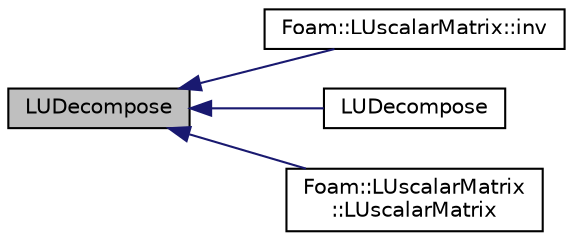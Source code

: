digraph "LUDecompose"
{
  bgcolor="transparent";
  edge [fontname="Helvetica",fontsize="10",labelfontname="Helvetica",labelfontsize="10"];
  node [fontname="Helvetica",fontsize="10",shape=record];
  rankdir="LR";
  Node1 [label="LUDecompose",height=0.2,width=0.4,color="black", fillcolor="grey75", style="filled" fontcolor="black"];
  Node1 -> Node2 [dir="back",color="midnightblue",fontsize="10",style="solid",fontname="Helvetica"];
  Node2 [label="Foam::LUscalarMatrix::inv",height=0.2,width=0.4,color="black",URL="$classFoam_1_1LUscalarMatrix.html#acef53c143015f25882f04066c28c0828",tooltip="Set M to the inverse of this square matrix. "];
  Node1 -> Node3 [dir="back",color="midnightblue",fontsize="10",style="solid",fontname="Helvetica"];
  Node3 [label="LUDecompose",height=0.2,width=0.4,color="black",URL="$namespaceFoam.html#ad665fab9e1a6b0c886e5005d39fc1af3",tooltip="LU decompose the matrix with pivoting. sign is -1 for odd number of row interchanges and 1 for even n..."];
  Node1 -> Node4 [dir="back",color="midnightblue",fontsize="10",style="solid",fontname="Helvetica"];
  Node4 [label="Foam::LUscalarMatrix\l::LUscalarMatrix",height=0.2,width=0.4,color="black",URL="$classFoam_1_1LUscalarMatrix.html#ac526d9be364ec8c315b57186f99c89d2",tooltip="Construct from lduMatrix and perform LU decomposition. "];
}

